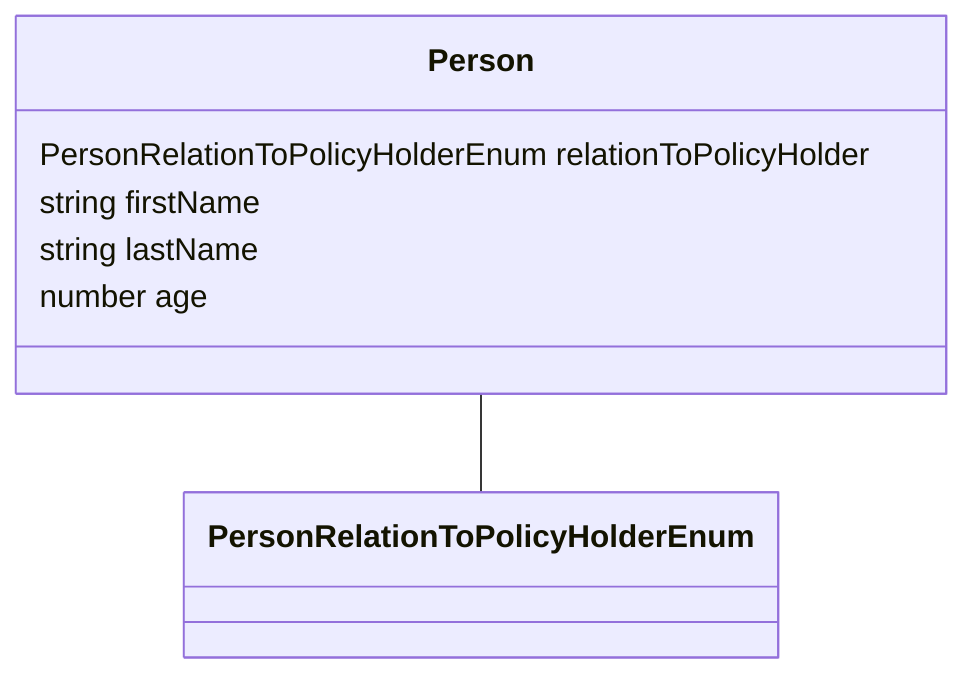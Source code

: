classDiagram
  Person -- PersonRelationToPolicyHolderEnum


class Person {

  PersonRelationToPolicyHolderEnum relationToPolicyHolder
  string firstName
  string lastName
  number age

 }
